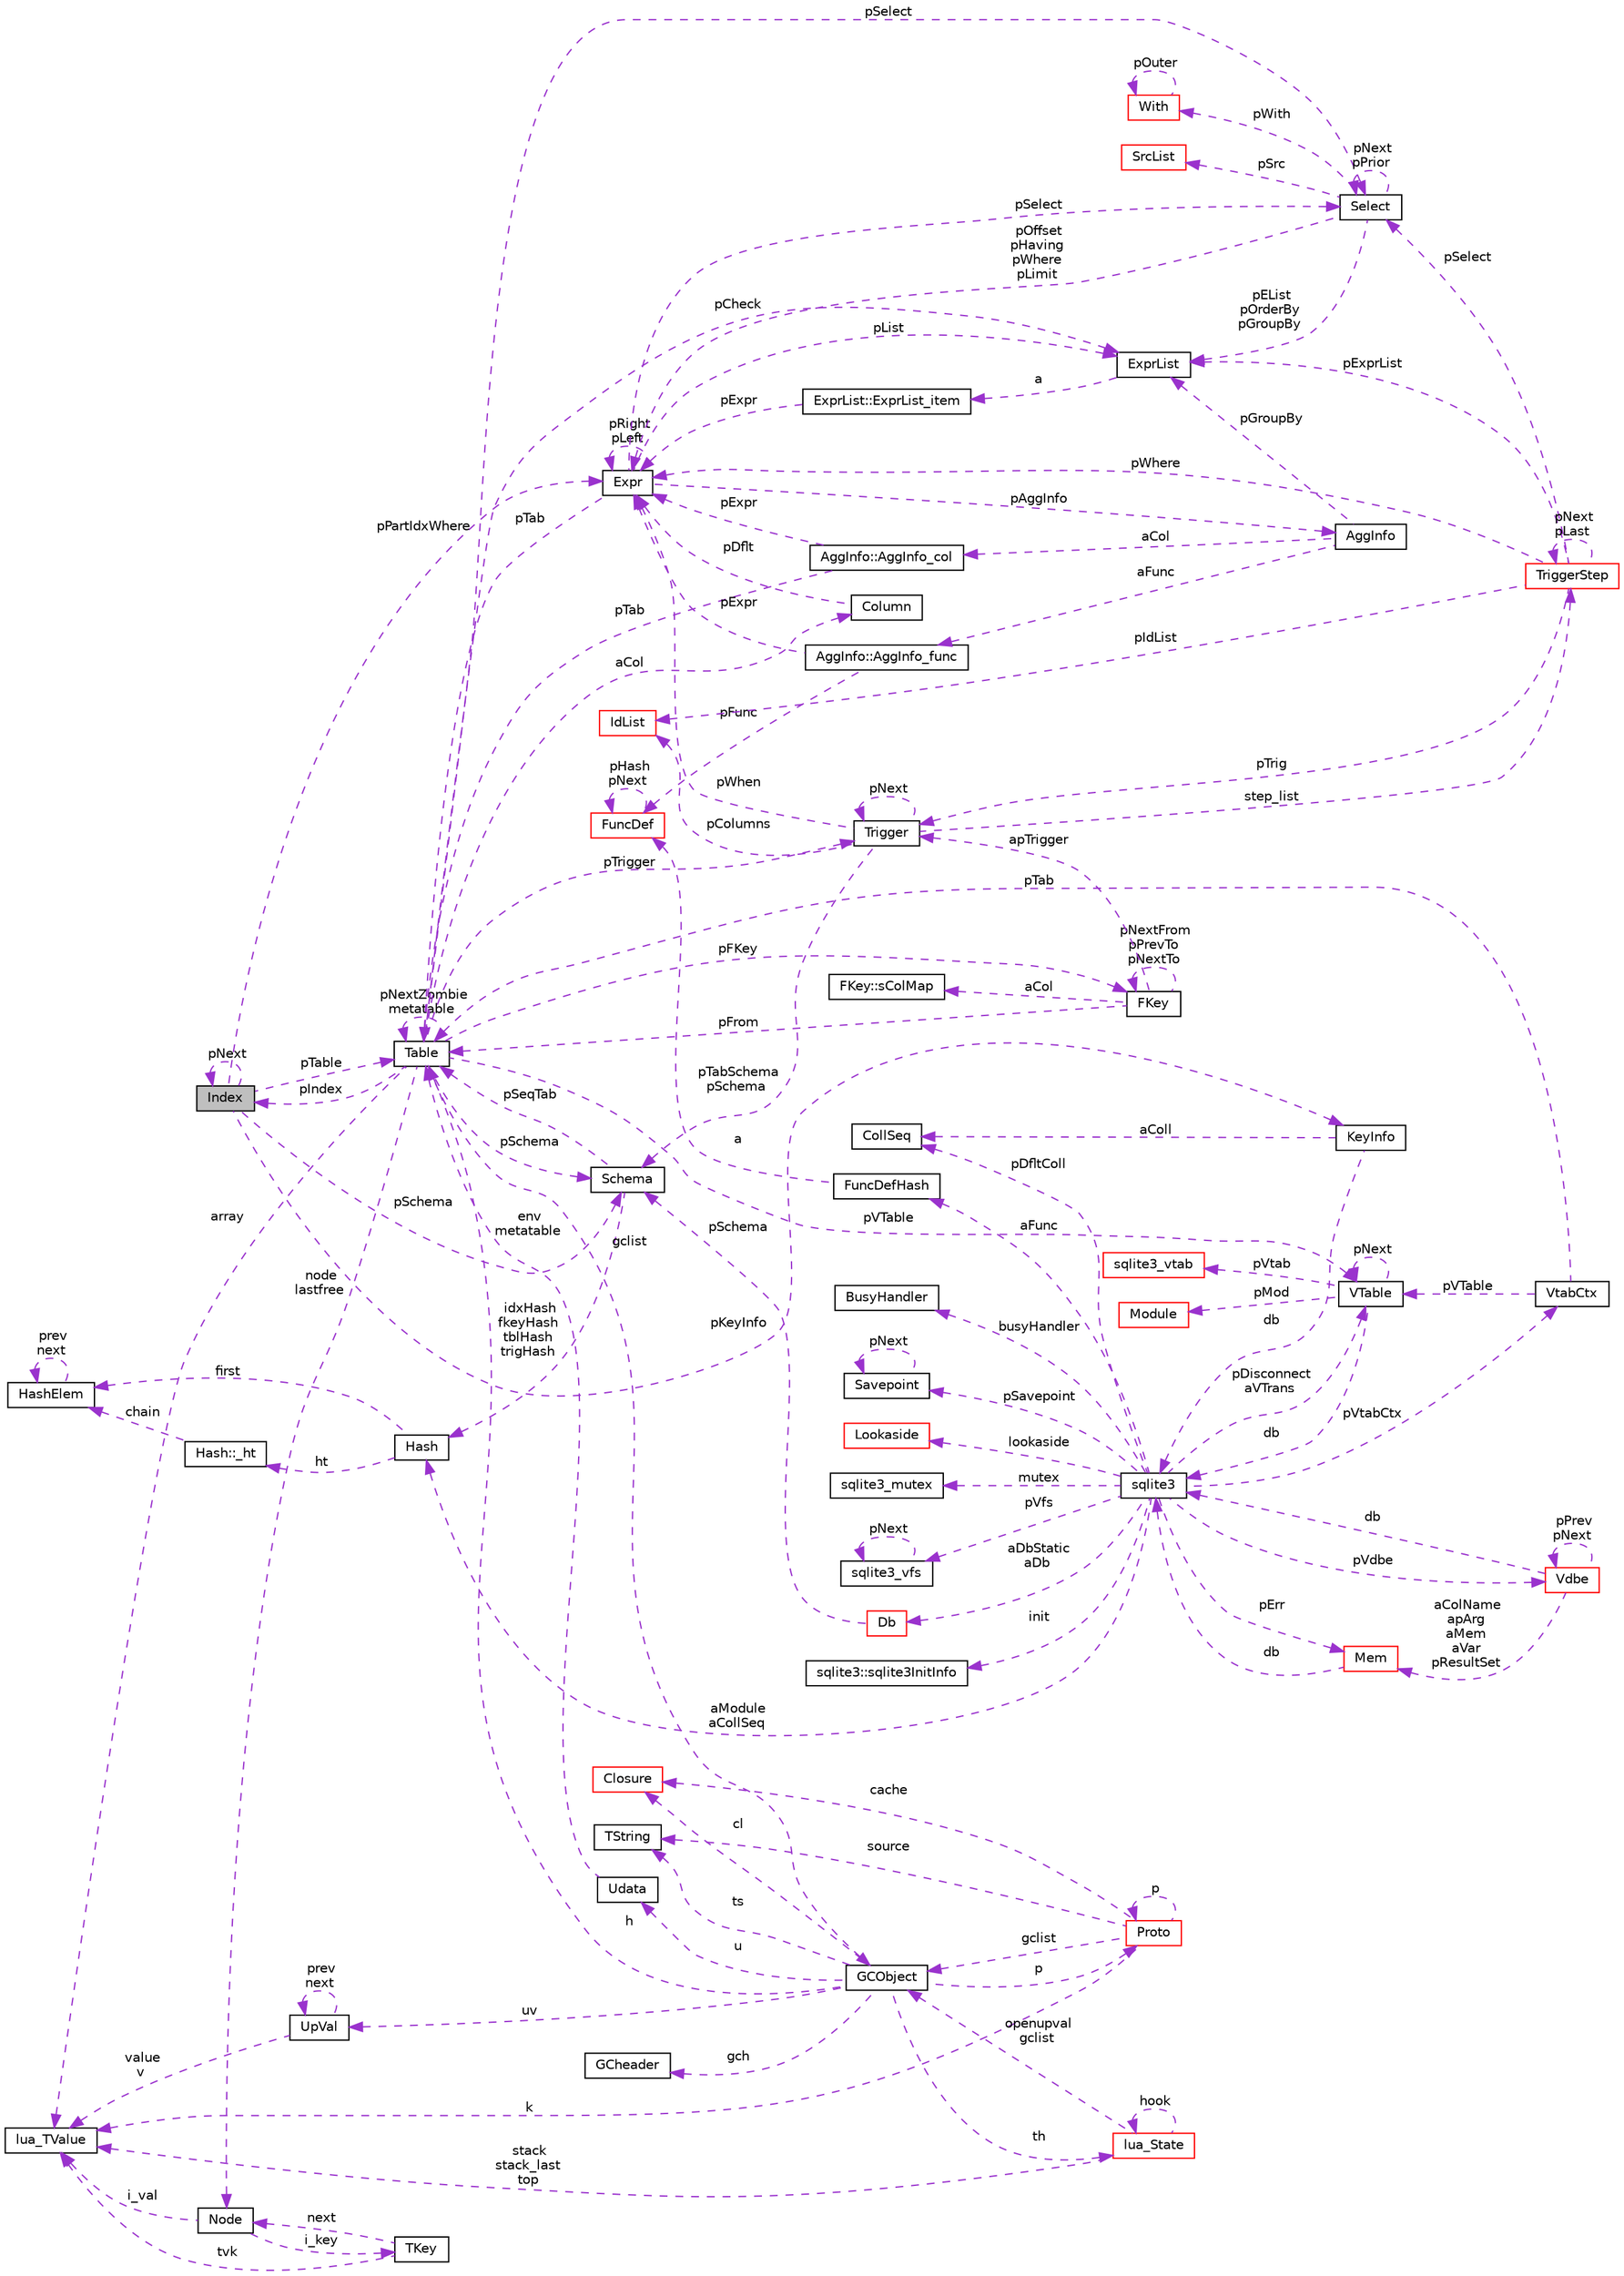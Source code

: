 digraph "Index"
{
  edge [fontname="Helvetica",fontsize="10",labelfontname="Helvetica",labelfontsize="10"];
  node [fontname="Helvetica",fontsize="10",shape=record];
  rankdir="LR";
  Node1 [label="Index",height=0.2,width=0.4,color="black", fillcolor="grey75", style="filled", fontcolor="black"];
  Node2 -> Node1 [dir="back",color="darkorchid3",fontsize="10",style="dashed",label=" pSchema" ,fontname="Helvetica"];
  Node2 [label="Schema",height=0.2,width=0.4,color="black", fillcolor="white", style="filled",URL="$struct_schema.html"];
  Node3 -> Node2 [dir="back",color="darkorchid3",fontsize="10",style="dashed",label=" pSeqTab" ,fontname="Helvetica"];
  Node3 [label="Table",height=0.2,width=0.4,color="black", fillcolor="white", style="filled",URL="$struct_table.html"];
  Node4 -> Node3 [dir="back",color="darkorchid3",fontsize="10",style="dashed",label=" node\nlastfree" ,fontname="Helvetica"];
  Node4 [label="Node",height=0.2,width=0.4,color="black", fillcolor="white", style="filled",URL="$struct_node.html"];
  Node5 -> Node4 [dir="back",color="darkorchid3",fontsize="10",style="dashed",label=" i_val" ,fontname="Helvetica"];
  Node5 [label="lua_TValue",height=0.2,width=0.4,color="black", fillcolor="white", style="filled",URL="$structlua___t_value.html"];
  Node6 -> Node4 [dir="back",color="darkorchid3",fontsize="10",style="dashed",label=" i_key" ,fontname="Helvetica"];
  Node6 [label="TKey",height=0.2,width=0.4,color="black", fillcolor="white", style="filled",URL="$union_t_key.html"];
  Node4 -> Node6 [dir="back",color="darkorchid3",fontsize="10",style="dashed",label=" next" ,fontname="Helvetica"];
  Node5 -> Node6 [dir="back",color="darkorchid3",fontsize="10",style="dashed",label=" tvk" ,fontname="Helvetica"];
  Node2 -> Node3 [dir="back",color="darkorchid3",fontsize="10",style="dashed",label=" pSchema" ,fontname="Helvetica"];
  Node5 -> Node3 [dir="back",color="darkorchid3",fontsize="10",style="dashed",label=" array" ,fontname="Helvetica"];
  Node7 -> Node3 [dir="back",color="darkorchid3",fontsize="10",style="dashed",label=" aCol" ,fontname="Helvetica"];
  Node7 [label="Column",height=0.2,width=0.4,color="black", fillcolor="white", style="filled",URL="$struct_column.html"];
  Node8 -> Node7 [dir="back",color="darkorchid3",fontsize="10",style="dashed",label=" pDflt" ,fontname="Helvetica"];
  Node8 [label="Expr",height=0.2,width=0.4,color="black", fillcolor="white", style="filled",URL="$struct_expr.html"];
  Node9 -> Node8 [dir="back",color="darkorchid3",fontsize="10",style="dashed",label=" pAggInfo" ,fontname="Helvetica"];
  Node9 [label="AggInfo",height=0.2,width=0.4,color="black", fillcolor="white", style="filled",URL="$struct_agg_info.html"];
  Node10 -> Node9 [dir="back",color="darkorchid3",fontsize="10",style="dashed",label=" aCol" ,fontname="Helvetica"];
  Node10 [label="AggInfo::AggInfo_col",height=0.2,width=0.4,color="black", fillcolor="white", style="filled",URL="$struct_agg_info_1_1_agg_info__col.html"];
  Node8 -> Node10 [dir="back",color="darkorchid3",fontsize="10",style="dashed",label=" pExpr" ,fontname="Helvetica"];
  Node3 -> Node10 [dir="back",color="darkorchid3",fontsize="10",style="dashed",label=" pTab" ,fontname="Helvetica"];
  Node11 -> Node9 [dir="back",color="darkorchid3",fontsize="10",style="dashed",label=" aFunc" ,fontname="Helvetica"];
  Node11 [label="AggInfo::AggInfo_func",height=0.2,width=0.4,color="black", fillcolor="white", style="filled",URL="$struct_agg_info_1_1_agg_info__func.html"];
  Node8 -> Node11 [dir="back",color="darkorchid3",fontsize="10",style="dashed",label=" pExpr" ,fontname="Helvetica"];
  Node12 -> Node11 [dir="back",color="darkorchid3",fontsize="10",style="dashed",label=" pFunc" ,fontname="Helvetica"];
  Node12 [label="FuncDef",height=0.2,width=0.4,color="red", fillcolor="white", style="filled",URL="$struct_func_def.html"];
  Node12 -> Node12 [dir="back",color="darkorchid3",fontsize="10",style="dashed",label=" pHash\npNext" ,fontname="Helvetica"];
  Node13 -> Node9 [dir="back",color="darkorchid3",fontsize="10",style="dashed",label=" pGroupBy" ,fontname="Helvetica"];
  Node13 [label="ExprList",height=0.2,width=0.4,color="black", fillcolor="white", style="filled",URL="$struct_expr_list.html"];
  Node14 -> Node13 [dir="back",color="darkorchid3",fontsize="10",style="dashed",label=" a" ,fontname="Helvetica"];
  Node14 [label="ExprList::ExprList_item",height=0.2,width=0.4,color="black", fillcolor="white", style="filled",URL="$struct_expr_list_1_1_expr_list__item.html"];
  Node8 -> Node14 [dir="back",color="darkorchid3",fontsize="10",style="dashed",label=" pExpr" ,fontname="Helvetica"];
  Node8 -> Node8 [dir="back",color="darkorchid3",fontsize="10",style="dashed",label=" pRight\npLeft" ,fontname="Helvetica"];
  Node3 -> Node8 [dir="back",color="darkorchid3",fontsize="10",style="dashed",label=" pTab" ,fontname="Helvetica"];
  Node15 -> Node8 [dir="back",color="darkorchid3",fontsize="10",style="dashed",label=" pSelect" ,fontname="Helvetica"];
  Node15 [label="Select",height=0.2,width=0.4,color="black", fillcolor="white", style="filled",URL="$struct_select.html"];
  Node8 -> Node15 [dir="back",color="darkorchid3",fontsize="10",style="dashed",label=" pOffset\npHaving\npWhere\npLimit" ,fontname="Helvetica"];
  Node16 -> Node15 [dir="back",color="darkorchid3",fontsize="10",style="dashed",label=" pWith" ,fontname="Helvetica"];
  Node16 [label="With",height=0.2,width=0.4,color="red", fillcolor="white", style="filled",URL="$struct_with.html"];
  Node16 -> Node16 [dir="back",color="darkorchid3",fontsize="10",style="dashed",label=" pOuter" ,fontname="Helvetica"];
  Node15 -> Node15 [dir="back",color="darkorchid3",fontsize="10",style="dashed",label=" pNext\npPrior" ,fontname="Helvetica"];
  Node17 -> Node15 [dir="back",color="darkorchid3",fontsize="10",style="dashed",label=" pSrc" ,fontname="Helvetica"];
  Node17 [label="SrcList",height=0.2,width=0.4,color="red", fillcolor="white", style="filled",URL="$struct_src_list.html"];
  Node13 -> Node15 [dir="back",color="darkorchid3",fontsize="10",style="dashed",label=" pEList\npOrderBy\npGroupBy" ,fontname="Helvetica"];
  Node13 -> Node8 [dir="back",color="darkorchid3",fontsize="10",style="dashed",label=" pList" ,fontname="Helvetica"];
  Node18 -> Node3 [dir="back",color="darkorchid3",fontsize="10",style="dashed",label=" pFKey" ,fontname="Helvetica"];
  Node18 [label="FKey",height=0.2,width=0.4,color="black", fillcolor="white", style="filled",URL="$struct_f_key.html"];
  Node19 -> Node18 [dir="back",color="darkorchid3",fontsize="10",style="dashed",label=" aCol" ,fontname="Helvetica"];
  Node19 [label="FKey::sColMap",height=0.2,width=0.4,color="black", fillcolor="white", style="filled",URL="$struct_f_key_1_1s_col_map.html"];
  Node18 -> Node18 [dir="back",color="darkorchid3",fontsize="10",style="dashed",label=" pNextFrom\npPrevTo\npNextTo" ,fontname="Helvetica"];
  Node3 -> Node18 [dir="back",color="darkorchid3",fontsize="10",style="dashed",label=" pFrom" ,fontname="Helvetica"];
  Node20 -> Node18 [dir="back",color="darkorchid3",fontsize="10",style="dashed",label=" apTrigger" ,fontname="Helvetica"];
  Node20 [label="Trigger",height=0.2,width=0.4,color="black", fillcolor="white", style="filled",URL="$struct_trigger.html"];
  Node21 -> Node20 [dir="back",color="darkorchid3",fontsize="10",style="dashed",label=" step_list" ,fontname="Helvetica"];
  Node21 [label="TriggerStep",height=0.2,width=0.4,color="red", fillcolor="white", style="filled",URL="$struct_trigger_step.html"];
  Node21 -> Node21 [dir="back",color="darkorchid3",fontsize="10",style="dashed",label=" pNext\npLast" ,fontname="Helvetica"];
  Node8 -> Node21 [dir="back",color="darkorchid3",fontsize="10",style="dashed",label=" pWhere" ,fontname="Helvetica"];
  Node22 -> Node21 [dir="back",color="darkorchid3",fontsize="10",style="dashed",label=" pIdList" ,fontname="Helvetica"];
  Node22 [label="IdList",height=0.2,width=0.4,color="red", fillcolor="white", style="filled",URL="$struct_id_list.html"];
  Node15 -> Node21 [dir="back",color="darkorchid3",fontsize="10",style="dashed",label=" pSelect" ,fontname="Helvetica"];
  Node20 -> Node21 [dir="back",color="darkorchid3",fontsize="10",style="dashed",label=" pTrig" ,fontname="Helvetica"];
  Node13 -> Node21 [dir="back",color="darkorchid3",fontsize="10",style="dashed",label=" pExprList" ,fontname="Helvetica"];
  Node2 -> Node20 [dir="back",color="darkorchid3",fontsize="10",style="dashed",label=" pTabSchema\npSchema" ,fontname="Helvetica"];
  Node8 -> Node20 [dir="back",color="darkorchid3",fontsize="10",style="dashed",label=" pWhen" ,fontname="Helvetica"];
  Node22 -> Node20 [dir="back",color="darkorchid3",fontsize="10",style="dashed",label=" pColumns" ,fontname="Helvetica"];
  Node20 -> Node20 [dir="back",color="darkorchid3",fontsize="10",style="dashed",label=" pNext" ,fontname="Helvetica"];
  Node23 -> Node3 [dir="back",color="darkorchid3",fontsize="10",style="dashed",label=" pVTable" ,fontname="Helvetica"];
  Node23 [label="VTable",height=0.2,width=0.4,color="black", fillcolor="white", style="filled",URL="$struct_v_table.html"];
  Node24 -> Node23 [dir="back",color="darkorchid3",fontsize="10",style="dashed",label=" db" ,fontname="Helvetica"];
  Node24 [label="sqlite3",height=0.2,width=0.4,color="black", fillcolor="white", style="filled",URL="$structsqlite3.html"];
  Node25 -> Node24 [dir="back",color="darkorchid3",fontsize="10",style="dashed",label=" pErr" ,fontname="Helvetica"];
  Node25 [label="Mem",height=0.2,width=0.4,color="red", fillcolor="white", style="filled",URL="$struct_mem.html"];
  Node24 -> Node25 [dir="back",color="darkorchid3",fontsize="10",style="dashed",label=" db" ,fontname="Helvetica"];
  Node26 -> Node24 [dir="back",color="darkorchid3",fontsize="10",style="dashed",label=" pVdbe" ,fontname="Helvetica"];
  Node26 [label="Vdbe",height=0.2,width=0.4,color="red", fillcolor="white", style="filled",URL="$struct_vdbe.html"];
  Node26 -> Node26 [dir="back",color="darkorchid3",fontsize="10",style="dashed",label=" pPrev\npNext" ,fontname="Helvetica"];
  Node25 -> Node26 [dir="back",color="darkorchid3",fontsize="10",style="dashed",label=" aColName\napArg\naMem\naVar\npResultSet" ,fontname="Helvetica"];
  Node24 -> Node26 [dir="back",color="darkorchid3",fontsize="10",style="dashed",label=" db" ,fontname="Helvetica"];
  Node27 -> Node24 [dir="back",color="darkorchid3",fontsize="10",style="dashed",label=" pSavepoint" ,fontname="Helvetica"];
  Node27 [label="Savepoint",height=0.2,width=0.4,color="black", fillcolor="white", style="filled",URL="$struct_savepoint.html"];
  Node27 -> Node27 [dir="back",color="darkorchid3",fontsize="10",style="dashed",label=" pNext" ,fontname="Helvetica"];
  Node28 -> Node24 [dir="back",color="darkorchid3",fontsize="10",style="dashed",label=" aFunc" ,fontname="Helvetica"];
  Node28 [label="FuncDefHash",height=0.2,width=0.4,color="black", fillcolor="white", style="filled",URL="$struct_func_def_hash.html"];
  Node12 -> Node28 [dir="back",color="darkorchid3",fontsize="10",style="dashed",label=" a" ,fontname="Helvetica"];
  Node29 -> Node24 [dir="back",color="darkorchid3",fontsize="10",style="dashed",label=" lookaside" ,fontname="Helvetica"];
  Node29 [label="Lookaside",height=0.2,width=0.4,color="red", fillcolor="white", style="filled",URL="$struct_lookaside.html"];
  Node30 -> Node24 [dir="back",color="darkorchid3",fontsize="10",style="dashed",label=" mutex" ,fontname="Helvetica"];
  Node30 [label="sqlite3_mutex",height=0.2,width=0.4,color="black", fillcolor="white", style="filled",URL="$structsqlite3__mutex.html"];
  Node31 -> Node24 [dir="back",color="darkorchid3",fontsize="10",style="dashed",label=" pVfs" ,fontname="Helvetica"];
  Node31 [label="sqlite3_vfs",height=0.2,width=0.4,color="black", fillcolor="white", style="filled",URL="$structsqlite3__vfs.html"];
  Node31 -> Node31 [dir="back",color="darkorchid3",fontsize="10",style="dashed",label=" pNext" ,fontname="Helvetica"];
  Node32 -> Node24 [dir="back",color="darkorchid3",fontsize="10",style="dashed",label=" init" ,fontname="Helvetica"];
  Node32 [label="sqlite3::sqlite3InitInfo",height=0.2,width=0.4,color="black", fillcolor="white", style="filled",URL="$structsqlite3_1_1sqlite3_init_info.html"];
  Node33 -> Node24 [dir="back",color="darkorchid3",fontsize="10",style="dashed",label=" busyHandler" ,fontname="Helvetica"];
  Node33 [label="BusyHandler",height=0.2,width=0.4,color="black", fillcolor="white", style="filled",URL="$struct_busy_handler.html"];
  Node34 -> Node24 [dir="back",color="darkorchid3",fontsize="10",style="dashed",label=" pVtabCtx" ,fontname="Helvetica"];
  Node34 [label="VtabCtx",height=0.2,width=0.4,color="black", fillcolor="white", style="filled",URL="$struct_vtab_ctx.html"];
  Node23 -> Node34 [dir="back",color="darkorchid3",fontsize="10",style="dashed",label=" pVTable" ,fontname="Helvetica"];
  Node3 -> Node34 [dir="back",color="darkorchid3",fontsize="10",style="dashed",label=" pTab" ,fontname="Helvetica"];
  Node35 -> Node24 [dir="back",color="darkorchid3",fontsize="10",style="dashed",label=" pDfltColl" ,fontname="Helvetica"];
  Node35 [label="CollSeq",height=0.2,width=0.4,color="black", fillcolor="white", style="filled",URL="$struct_coll_seq.html"];
  Node23 -> Node24 [dir="back",color="darkorchid3",fontsize="10",style="dashed",label=" pDisconnect\naVTrans" ,fontname="Helvetica"];
  Node36 -> Node24 [dir="back",color="darkorchid3",fontsize="10",style="dashed",label=" aDbStatic\naDb" ,fontname="Helvetica"];
  Node36 [label="Db",height=0.2,width=0.4,color="red", fillcolor="white", style="filled",URL="$struct_db.html"];
  Node2 -> Node36 [dir="back",color="darkorchid3",fontsize="10",style="dashed",label=" pSchema" ,fontname="Helvetica"];
  Node37 -> Node24 [dir="back",color="darkorchid3",fontsize="10",style="dashed",label=" aModule\naCollSeq" ,fontname="Helvetica"];
  Node37 [label="Hash",height=0.2,width=0.4,color="black", fillcolor="white", style="filled",URL="$struct_hash.html"];
  Node38 -> Node37 [dir="back",color="darkorchid3",fontsize="10",style="dashed",label=" ht" ,fontname="Helvetica"];
  Node38 [label="Hash::_ht",height=0.2,width=0.4,color="black", fillcolor="white", style="filled",URL="$struct_hash_1_1__ht.html"];
  Node39 -> Node38 [dir="back",color="darkorchid3",fontsize="10",style="dashed",label=" chain" ,fontname="Helvetica"];
  Node39 [label="HashElem",height=0.2,width=0.4,color="black", fillcolor="white", style="filled",URL="$struct_hash_elem.html"];
  Node39 -> Node39 [dir="back",color="darkorchid3",fontsize="10",style="dashed",label=" prev\nnext" ,fontname="Helvetica"];
  Node39 -> Node37 [dir="back",color="darkorchid3",fontsize="10",style="dashed",label=" first" ,fontname="Helvetica"];
  Node23 -> Node23 [dir="back",color="darkorchid3",fontsize="10",style="dashed",label=" pNext" ,fontname="Helvetica"];
  Node40 -> Node23 [dir="back",color="darkorchid3",fontsize="10",style="dashed",label=" pMod" ,fontname="Helvetica"];
  Node40 [label="Module",height=0.2,width=0.4,color="red", fillcolor="white", style="filled",URL="$struct_module.html"];
  Node41 -> Node23 [dir="back",color="darkorchid3",fontsize="10",style="dashed",label=" pVtab" ,fontname="Helvetica"];
  Node41 [label="sqlite3_vtab",height=0.2,width=0.4,color="red", fillcolor="white", style="filled",URL="$structsqlite3__vtab.html"];
  Node3 -> Node3 [dir="back",color="darkorchid3",fontsize="10",style="dashed",label=" pNextZombie\nmetatable" ,fontname="Helvetica"];
  Node20 -> Node3 [dir="back",color="darkorchid3",fontsize="10",style="dashed",label=" pTrigger" ,fontname="Helvetica"];
  Node15 -> Node3 [dir="back",color="darkorchid3",fontsize="10",style="dashed",label=" pSelect" ,fontname="Helvetica"];
  Node42 -> Node3 [dir="back",color="darkorchid3",fontsize="10",style="dashed",label=" gclist" ,fontname="Helvetica"];
  Node42 [label="GCObject",height=0.2,width=0.4,color="black", fillcolor="white", style="filled",URL="$union_g_c_object.html"];
  Node43 -> Node42 [dir="back",color="darkorchid3",fontsize="10",style="dashed",label=" uv" ,fontname="Helvetica"];
  Node43 [label="UpVal",height=0.2,width=0.4,color="black", fillcolor="white", style="filled",URL="$struct_up_val.html"];
  Node43 -> Node43 [dir="back",color="darkorchid3",fontsize="10",style="dashed",label=" prev\nnext" ,fontname="Helvetica"];
  Node5 -> Node43 [dir="back",color="darkorchid3",fontsize="10",style="dashed",label=" value\nv" ,fontname="Helvetica"];
  Node44 -> Node42 [dir="back",color="darkorchid3",fontsize="10",style="dashed",label=" p" ,fontname="Helvetica"];
  Node44 [label="Proto",height=0.2,width=0.4,color="red", fillcolor="white", style="filled",URL="$struct_proto.html"];
  Node5 -> Node44 [dir="back",color="darkorchid3",fontsize="10",style="dashed",label=" k" ,fontname="Helvetica"];
  Node44 -> Node44 [dir="back",color="darkorchid3",fontsize="10",style="dashed",label=" p" ,fontname="Helvetica"];
  Node45 -> Node44 [dir="back",color="darkorchid3",fontsize="10",style="dashed",label=" source" ,fontname="Helvetica"];
  Node45 [label="TString",height=0.2,width=0.4,color="black", fillcolor="white", style="filled",URL="$union_t_string.html"];
  Node46 -> Node44 [dir="back",color="darkorchid3",fontsize="10",style="dashed",label=" cache" ,fontname="Helvetica"];
  Node46 [label="Closure",height=0.2,width=0.4,color="red", fillcolor="white", style="filled",URL="$union_closure.html"];
  Node42 -> Node44 [dir="back",color="darkorchid3",fontsize="10",style="dashed",label=" gclist" ,fontname="Helvetica"];
  Node45 -> Node42 [dir="back",color="darkorchid3",fontsize="10",style="dashed",label=" ts" ,fontname="Helvetica"];
  Node46 -> Node42 [dir="back",color="darkorchid3",fontsize="10",style="dashed",label=" cl" ,fontname="Helvetica"];
  Node47 -> Node42 [dir="back",color="darkorchid3",fontsize="10",style="dashed",label=" gch" ,fontname="Helvetica"];
  Node47 [label="GCheader",height=0.2,width=0.4,color="black", fillcolor="white", style="filled",URL="$struct_g_cheader.html"];
  Node3 -> Node42 [dir="back",color="darkorchid3",fontsize="10",style="dashed",label=" h" ,fontname="Helvetica"];
  Node48 -> Node42 [dir="back",color="darkorchid3",fontsize="10",style="dashed",label=" u" ,fontname="Helvetica"];
  Node48 [label="Udata",height=0.2,width=0.4,color="black", fillcolor="white", style="filled",URL="$union_udata.html"];
  Node3 -> Node48 [dir="back",color="darkorchid3",fontsize="10",style="dashed",label=" env\nmetatable" ,fontname="Helvetica"];
  Node49 -> Node42 [dir="back",color="darkorchid3",fontsize="10",style="dashed",label=" th" ,fontname="Helvetica"];
  Node49 [label="lua_State",height=0.2,width=0.4,color="red", fillcolor="white", style="filled",URL="$structlua___state.html"];
  Node5 -> Node49 [dir="back",color="darkorchid3",fontsize="10",style="dashed",label=" stack\nstack_last\ntop" ,fontname="Helvetica"];
  Node42 -> Node49 [dir="back",color="darkorchid3",fontsize="10",style="dashed",label=" openupval\ngclist" ,fontname="Helvetica"];
  Node49 -> Node49 [dir="back",color="darkorchid3",fontsize="10",style="dashed",label=" hook" ,fontname="Helvetica"];
  Node13 -> Node3 [dir="back",color="darkorchid3",fontsize="10",style="dashed",label=" pCheck" ,fontname="Helvetica"];
  Node1 -> Node3 [dir="back",color="darkorchid3",fontsize="10",style="dashed",label=" pIndex" ,fontname="Helvetica"];
  Node37 -> Node2 [dir="back",color="darkorchid3",fontsize="10",style="dashed",label=" idxHash\nfkeyHash\ntblHash\ntrigHash" ,fontname="Helvetica"];
  Node8 -> Node1 [dir="back",color="darkorchid3",fontsize="10",style="dashed",label=" pPartIdxWhere" ,fontname="Helvetica"];
  Node3 -> Node1 [dir="back",color="darkorchid3",fontsize="10",style="dashed",label=" pTable" ,fontname="Helvetica"];
  Node50 -> Node1 [dir="back",color="darkorchid3",fontsize="10",style="dashed",label=" pKeyInfo" ,fontname="Helvetica"];
  Node50 [label="KeyInfo",height=0.2,width=0.4,color="black", fillcolor="white", style="filled",URL="$struct_key_info.html"];
  Node24 -> Node50 [dir="back",color="darkorchid3",fontsize="10",style="dashed",label=" db" ,fontname="Helvetica"];
  Node35 -> Node50 [dir="back",color="darkorchid3",fontsize="10",style="dashed",label=" aColl" ,fontname="Helvetica"];
  Node1 -> Node1 [dir="back",color="darkorchid3",fontsize="10",style="dashed",label=" pNext" ,fontname="Helvetica"];
}
